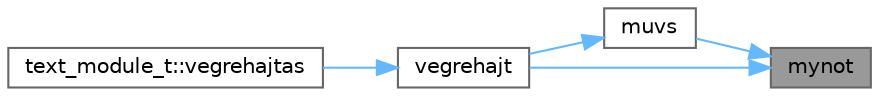 digraph "mynot"
{
 // LATEX_PDF_SIZE
  bgcolor="transparent";
  edge [fontname=Helvetica,fontsize=10,labelfontname=Helvetica,labelfontsize=10];
  node [fontname=Helvetica,fontsize=10,shape=box,height=0.2,width=0.4];
  rankdir="RL";
  Node1 [id="Node000001",label="mynot",height=0.2,width=0.4,color="gray40", fillcolor="grey60", style="filled", fontcolor="black",tooltip=" "];
  Node1 -> Node2 [id="edge9_Node000001_Node000002",dir="back",color="steelblue1",style="solid",tooltip=" "];
  Node2 [id="Node000002",label="muvs",height=0.2,width=0.4,color="grey40", fillcolor="white", style="filled",URL="$text__module_8cpp.html#a0409fbc3d883fb339196f392b177dab7",tooltip=" "];
  Node2 -> Node3 [id="edge10_Node000002_Node000003",dir="back",color="steelblue1",style="solid",tooltip=" "];
  Node3 [id="Node000003",label="vegrehajt",height=0.2,width=0.4,color="grey40", fillcolor="white", style="filled",URL="$text__module_8cpp.html#a5e761d3e1f203f5db1ab8e87710494bf",tooltip=" "];
  Node3 -> Node4 [id="edge11_Node000003_Node000004",dir="back",color="steelblue1",style="solid",tooltip=" "];
  Node4 [id="Node000004",label="text_module_t::vegrehajtas",height=0.2,width=0.4,color="grey40", fillcolor="white", style="filled",URL="$classtext__module__t.html#a85cea3d8a0adb3b18631c8f1a9f249ff",tooltip=" "];
  Node1 -> Node3 [id="edge12_Node000001_Node000003",dir="back",color="steelblue1",style="solid",tooltip=" "];
}
